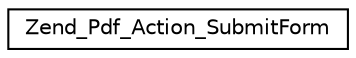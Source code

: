 digraph G
{
  edge [fontname="Helvetica",fontsize="10",labelfontname="Helvetica",labelfontsize="10"];
  node [fontname="Helvetica",fontsize="10",shape=record];
  rankdir="LR";
  Node1 [label="Zend_Pdf_Action_SubmitForm",height=0.2,width=0.4,color="black", fillcolor="white", style="filled",URL="$class_zend___pdf___action___submit_form.html"];
}
